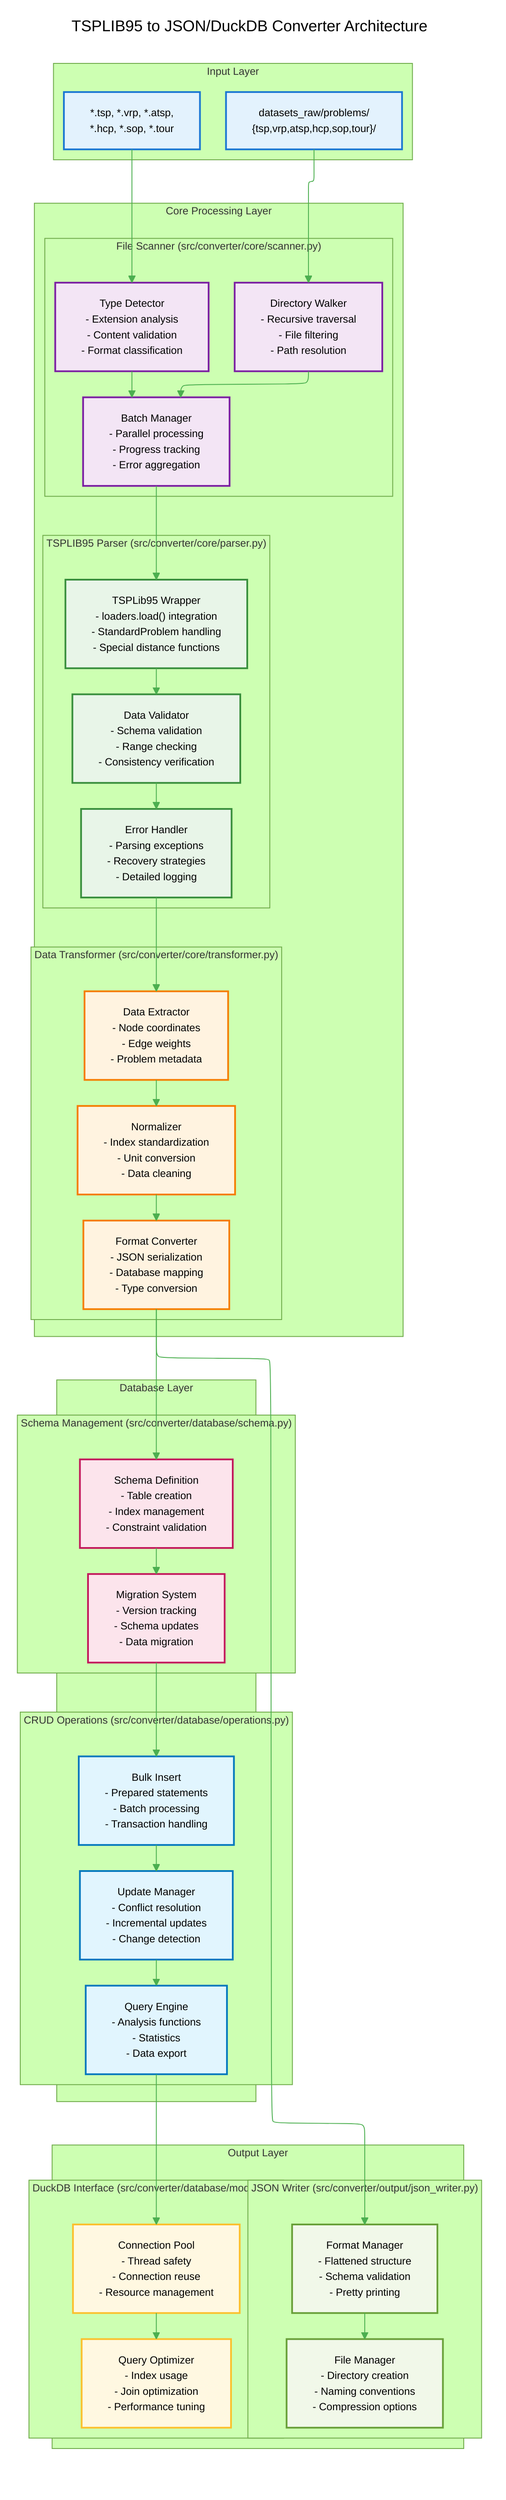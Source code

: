 ---
config:
  layout: elk
  theme: forest
  elk:
    mergeEdges: true
    nodePlacementStrategy: BRANDES_KOEPF
    nodeSpacing: 50
  themeVariables:
    primaryColor: '#e8f5e8'
    primaryTextColor: '#1b5e20'
    primaryBorderColor: '#2e7d32'
    lineColor: '#4caf50'
    fontFamily: arial
    fontSize: 12px
    background: '#f9fff9'
  flowchart:
    defaultRenderer: elk
    htmlLabels: true
    curve: basis
    useMaxWidth: true
    diagramPadding: 20
title: TSPLIB95 to JSON/DuckDB Converter Architecture
---
flowchart TB
    subgraph input["Input Layer"]
        raw["datasets_raw/problems/<br/>{tsp,vrp,atsp,hcp,sop,tour}/"]
        files["*.tsp, *.vrp, *.atsp,<br/>*.hcp, *.sop, *.tour"]
    end
    
    subgraph core["Core Processing Layer"]
        subgraph scanner_detail["File Scanner (src/converter/core/scanner.py)"]
            scan_walk["Directory Walker<br/>- Recursive traversal<br/>- File filtering<br/>- Path resolution"]
            scan_detect["Type Detector<br/>- Extension analysis<br/>- Content validation<br/>- Format classification"]
            scan_batch["Batch Manager<br/>- Parallel processing<br/>- Progress tracking<br/>- Error aggregation"]
        end
        
        subgraph parser_detail["TSPLIB95 Parser (src/converter/core/parser.py)"]
            parse_tsp["TSPLib95 Wrapper<br/>- loaders.load() integration<br/>- StandardProblem handling<br/>- Special distance functions"]
            parse_valid["Data Validator<br/>- Schema validation<br/>- Range checking<br/>- Consistency verification"]
            parse_error["Error Handler<br/>- Parsing exceptions<br/>- Recovery strategies<br/>- Detailed logging"]
        end
        
        subgraph transform_detail["Data Transformer (src/converter/core/transformer.py)"]
            trans_extract["Data Extractor<br/>- Node coordinates<br/>- Edge weights<br/>- Problem metadata"]
            trans_norm["Normalizer<br/>- Index standardization<br/>- Unit conversion<br/>- Data cleaning"]
            trans_format["Format Converter<br/>- JSON serialization<br/>- Database mapping<br/>- Type conversion"]
        end
    end
    
    subgraph database["Database Layer"]
        subgraph schema_detail["Schema Management (src/converter/database/schema.py)"]
            schema_def["Schema Definition<br/>- Table creation<br/>- Index management<br/>- Constraint validation"]
            schema_mig["Migration System<br/>- Version tracking<br/>- Schema updates<br/>- Data migration"]
        end
        
        subgraph crud_detail["CRUD Operations (src/converter/database/operations.py)"]
            crud_insert["Bulk Insert<br/>- Prepared statements<br/>- Batch processing<br/>- Transaction handling"]
            crud_update["Update Manager<br/>- Conflict resolution<br/>- Incremental updates<br/>- Change detection"]
            crud_query["Query Engine<br/>- Analysis functions<br/>- Statistics<br/>- Data export"]
        end
    end
    
    subgraph output["Output Layer"]
        subgraph json_detail["JSON Writer (src/converter/output/json_writer.py)"]
            json_format["Format Manager<br/>- Flattened structure<br/>- Schema validation<br/>- Pretty printing"]
            json_file["File Manager<br/>- Directory creation<br/>- Naming conventions<br/>- Compression options"]
        end
        
        subgraph db_detail["DuckDB Interface (src/converter/database/models.py)"]
            db_conn["Connection Pool<br/>- Thread safety<br/>- Connection reuse<br/>- Resource management"]
            db_opt["Query Optimizer<br/>- Index usage<br/>- Join optimization<br/>- Performance tuning"]
        end
    end
    
    raw --> scan_walk
    files --> scan_detect
    scan_walk --> scan_batch
    scan_detect --> scan_batch
    scan_batch --> parse_tsp
    parse_tsp --> parse_valid
    parse_valid --> parse_error
    parse_error --> trans_extract
    trans_extract --> trans_norm
    trans_norm --> trans_format
    trans_format --> json_format
    trans_format --> schema_def
    json_format --> json_file
    schema_def --> schema_mig
    schema_mig --> crud_insert
    crud_insert --> crud_update
    crud_update --> crud_query
    crud_query --> db_conn
    db_conn --> db_opt
    
    classDef input fill:#e3f2fd,stroke:#1976d2,stroke-width:2px
    classDef scanner fill:#f3e5f5,stroke:#7b1fa2,stroke-width:2px
    classDef parser fill:#e8f5e8,stroke:#388e3c,stroke-width:2px
    classDef transform fill:#fff3e0,stroke:#f57c00,stroke-width:2px
    classDef schema fill:#fce4ec,stroke:#c2185b,stroke-width:2px
    classDef crud fill:#e1f5fe,stroke:#0277bd,stroke-width:2px
    classDef json fill:#f1f8e9,stroke:#689f38,stroke-width:2px
    classDef database fill:#fff8e1,stroke:#fbc02d,stroke-width:2px
    
    class raw,files input
    class scan_walk,scan_detect,scan_batch scanner
    class parse_tsp,parse_valid,parse_error parser
    class trans_extract,trans_norm,trans_format transform
    class schema_def,schema_mig schema
    class crud_insert,crud_update,crud_query crud
    class json_format,json_file json
    class db_conn,db_opt database